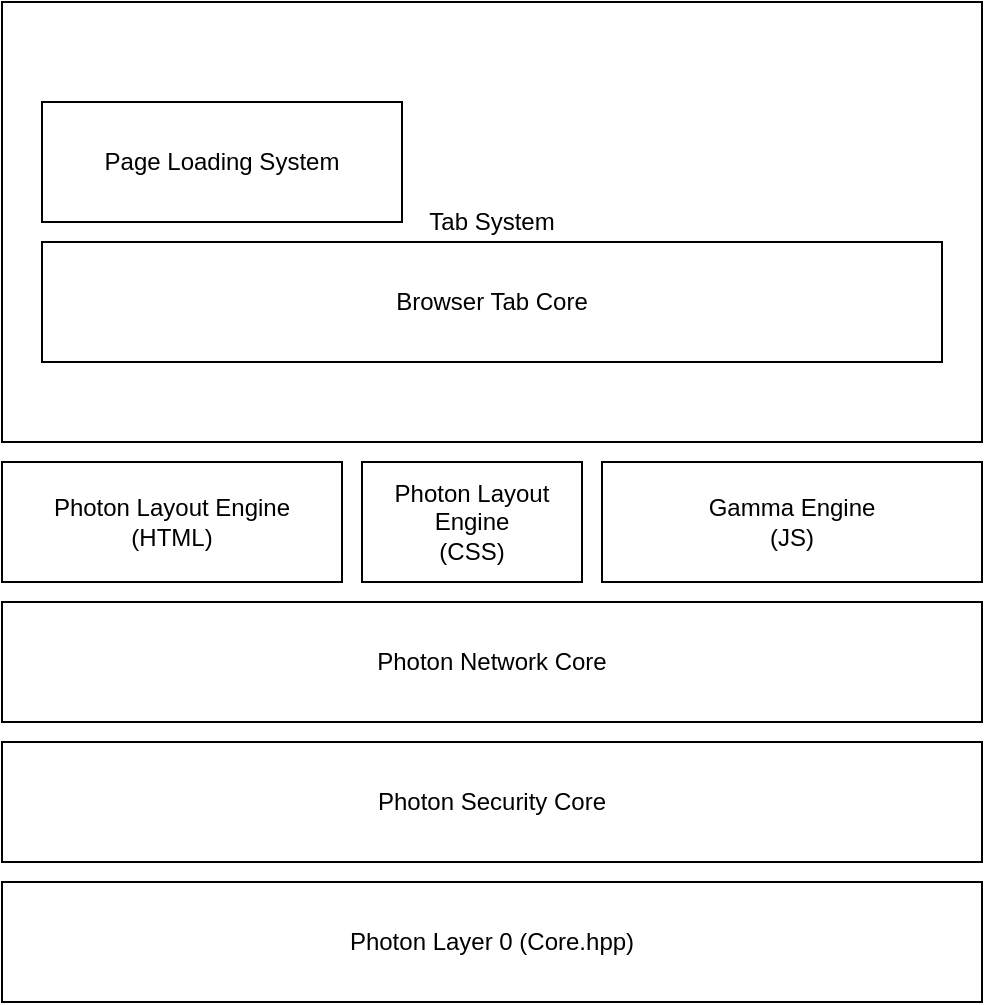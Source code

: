 <mxfile>
    <diagram id="han-foouiPR4Ge5dEa0N" name="Page-1">
        <mxGraphModel dx="1108" dy="706" grid="1" gridSize="10" guides="1" tooltips="1" connect="1" arrows="1" fold="1" page="1" pageScale="1" pageWidth="850" pageHeight="1100" math="0" shadow="0">
            <root>
                <mxCell id="0"/>
                <mxCell id="1" parent="0"/>
                <mxCell id="8" value="Tab System" style="rounded=0;whiteSpace=wrap;html=1;" vertex="1" parent="1">
                    <mxGeometry x="200" y="110" width="490" height="220" as="geometry"/>
                </mxCell>
                <mxCell id="2" value="Photon Layout Engine&lt;div&gt;(HTML)&lt;/div&gt;" style="rounded=0;whiteSpace=wrap;html=1;" vertex="1" parent="1">
                    <mxGeometry x="200" y="340" width="170" height="60" as="geometry"/>
                </mxCell>
                <mxCell id="3" value="Photon Security Core" style="rounded=0;whiteSpace=wrap;html=1;" vertex="1" parent="1">
                    <mxGeometry x="200" y="480" width="490" height="60" as="geometry"/>
                </mxCell>
                <mxCell id="4" value="Photon Layout Engine&lt;div&gt;(CSS)&lt;/div&gt;" style="rounded=0;whiteSpace=wrap;html=1;" vertex="1" parent="1">
                    <mxGeometry x="380" y="340" width="110" height="60" as="geometry"/>
                </mxCell>
                <mxCell id="6" value="Gamma Engine&lt;div&gt;(JS)&lt;/div&gt;" style="rounded=0;whiteSpace=wrap;html=1;" vertex="1" parent="1">
                    <mxGeometry x="500" y="340" width="190" height="60" as="geometry"/>
                </mxCell>
                <mxCell id="7" value="Browser Tab Core" style="rounded=0;whiteSpace=wrap;html=1;" vertex="1" parent="1">
                    <mxGeometry x="220" y="230" width="450" height="60" as="geometry"/>
                </mxCell>
                <mxCell id="9" value="Photon Network Core" style="rounded=0;whiteSpace=wrap;html=1;" vertex="1" parent="1">
                    <mxGeometry x="200" y="410" width="490" height="60" as="geometry"/>
                </mxCell>
                <mxCell id="10" value="Photon Layer 0 (Core.hpp)" style="rounded=0;whiteSpace=wrap;html=1;" vertex="1" parent="1">
                    <mxGeometry x="200" y="550" width="490" height="60" as="geometry"/>
                </mxCell>
                <mxCell id="11" value="Page Loading System" style="rounded=0;whiteSpace=wrap;html=1;" vertex="1" parent="1">
                    <mxGeometry x="220" y="160" width="180" height="60" as="geometry"/>
                </mxCell>
            </root>
        </mxGraphModel>
    </diagram>
</mxfile>